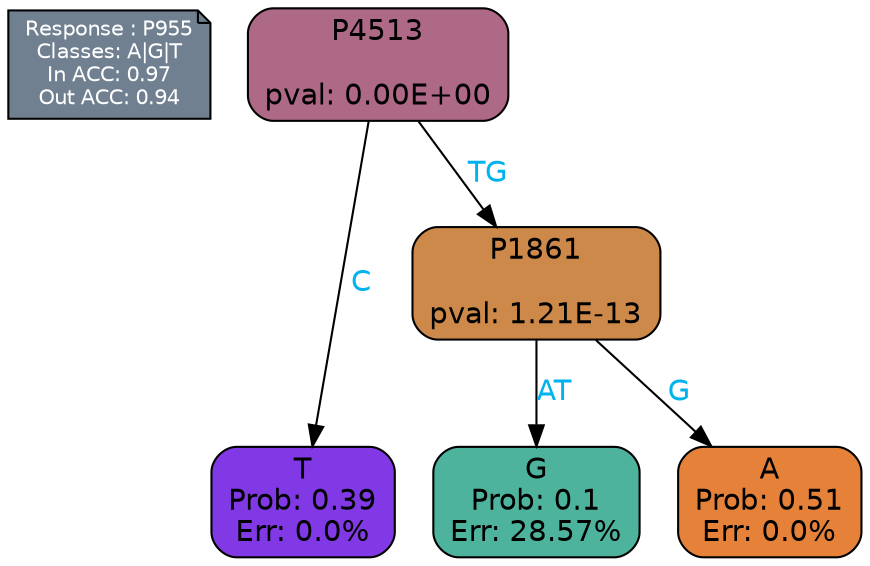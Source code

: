 digraph Tree {
node [shape=box, style="filled, rounded", color="black", fontname=helvetica] ;
graph [ranksep=equally, splines=polylines, bgcolor=transparent, dpi=600] ;
edge [fontname=helvetica] ;
LEGEND [label="Response : P955
Classes: A|G|T
In ACC: 0.97
Out ACC: 0.94
",shape=note,align=left,style=filled,fillcolor="slategray",fontcolor="white",fontsize=10];1 [label="P4513

pval: 0.00E+00", fillcolor="#ae6986"] ;
2 [label="T
Prob: 0.39
Err: 0.0%", fillcolor="#8139e5"] ;
3 [label="P1861

pval: 1.21E-13", fillcolor="#cc8949"] ;
4 [label="G
Prob: 0.1
Err: 28.57%", fillcolor="#4db39d"] ;
5 [label="A
Prob: 0.51
Err: 0.0%", fillcolor="#e58139"] ;
1 -> 2 [label="C",fontcolor=deepskyblue2] ;
1 -> 3 [label="TG",fontcolor=deepskyblue2] ;
3 -> 4 [label="AT",fontcolor=deepskyblue2] ;
3 -> 5 [label="G",fontcolor=deepskyblue2] ;
{rank = same; 2;4;5;}{rank = same; LEGEND;1;}}